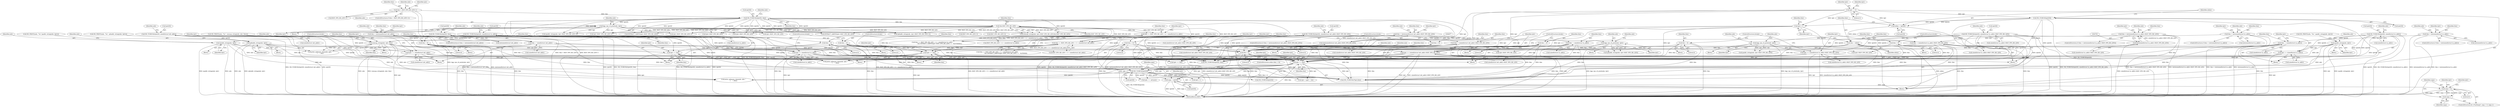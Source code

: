 digraph "0_tcpdump_13d52e9c0e7caf7e6325b0051bc90a49968be67f@array" {
"1001136" [label="(Call,snpa = tptr[0])"];
"1001129" [label="(Call,tptr += tlen)"];
"1000864" [label="(Call,tlen -= sizeof(struct in6_addr))"];
"1000834" [label="(Call,tlen < (int)sizeof(struct in6_addr))"];
"1001086" [label="(Call,tlen = 0)"];
"1000939" [label="(Call,tlen = 0)"];
"1000845" [label="(Call,tlen = 0)"];
"1000793" [label="(Call,tlen = 0)"];
"1000701" [label="(Call,tlen = nhlen)"];
"1000696" [label="(Call,nhlen = tptr[0])"];
"1000692" [label="(Call,ND_TCHECK(tptr[0]))"];
"1000689" [label="(Call,tptr +=3)"];
"1000718" [label="(Call,tlen > 0)"];
"1000751" [label="(Call,tlen = 0)"];
"1000887" [label="(Call,tlen = 0)"];
"1000984" [label="(Call,tlen = 0)"];
"1000820" [label="(Call,tlen -= (sizeof(struct in_addr)+BGP_VPN_RD_LEN))"];
"1000780" [label="(Call,tlen < (int)(sizeof(struct in_addr)+BGP_VPN_RD_LEN))"];
"1000782" [label="(Call,(int)(sizeof(struct in_addr)+BGP_VPN_RD_LEN))"];
"1000914" [label="(Call,tlen -= (sizeof(struct in6_addr)+BGP_VPN_RD_LEN))"];
"1000874" [label="(Call,tlen < (int)(sizeof(struct in6_addr)+BGP_VPN_RD_LEN))"];
"1000876" [label="(Call,(int)(sizeof(struct in6_addr)+BGP_VPN_RD_LEN))"];
"1000958" [label="(Call,tlen -= (sizeof(struct in_addr)))"];
"1000928" [label="(Call,tlen < (int)sizeof(struct in_addr))"];
"1000770" [label="(Call,tlen -= sizeof(struct in_addr))"];
"1000740" [label="(Call,tlen < (int)sizeof(struct in_addr))"];
"1000999" [label="(Call,tlen = 0)"];
"1000850" [label="(Call,ND_TCHECK2(tptr[0], sizeof(struct in6_addr)))"];
"1000756" [label="(Call,ND_TCHECK2(tptr[0], sizeof(struct in_addr)))"];
"1000826" [label="(Call,tptr += (sizeof(struct in_addr)+BGP_VPN_RD_LEN))"];
"1000798" [label="(Call,ND_TCHECK2(tptr[0], sizeof(struct in_addr)+BGP_VPN_RD_LEN))"];
"1000812" [label="(Call,bgp_vpn_rd_print(ndo, tptr))"];
"1000892" [label="(Call,ND_TCHECK2(tptr[0], sizeof(struct in6_addr)+BGP_VPN_RD_LEN))"];
"1000704" [label="(Call,tptr++)"];
"1000962" [label="(Call,tptr += (sizeof(struct in_addr)))"];
"1000955" [label="(Call,ipaddr_string(ndo, tptr))"];
"1000944" [label="(Call,ND_TCHECK2(tptr[0], sizeof(struct in_addr)))"];
"1001004" [label="(Call,ND_TCHECK2(tptr[0], tlen))"];
"1000989" [label="(Call,tlen < BGP_VPN_RD_LEN+1)"];
"1000774" [label="(Call,tptr += sizeof(struct in_addr))"];
"1000767" [label="(Call,ipaddr_string(ndo, tptr))"];
"1000868" [label="(Call,tptr += sizeof(struct in6_addr))"];
"1000861" [label="(Call,ip6addr_string(ndo, tptr))"];
"1000981" [label="(Call,tptr += tlen)"];
"1000977" [label="(Call,isonsap_string(ndo, tptr, tlen))"];
"1000967" [label="(Call,ND_TCHECK2(tptr[0], tlen))"];
"1000920" [label="(Call,tptr += (sizeof(struct in6_addr)+BGP_VPN_RD_LEN))"];
"1000906" [label="(Call,bgp_vpn_rd_print(ndo, tptr))"];
"1001083" [label="(Call,tptr += tlen)"];
"1001057" [label="(Call,tlen == BGP_VPN_RD_LEN + 3 + sizeof(struct in6_addr))"];
"1001028" [label="(Call,tlen == BGP_VPN_RD_LEN + 4 + sizeof(struct in_addr))"];
"1001023" [label="(Call,tlen-BGP_VPN_RD_LEN)"];
"1001015" [label="(Call,bgp_vpn_rd_print(ndo, tptr))"];
"1001132" [label="(Call,ND_TCHECK(tptr[0]))"];
"1001153" [label="(Call,snpa > 0)"];
"1001156" [label="(Call,snpa--)"];
"1000984" [label="(Call,tlen = 0)"];
"1000813" [label="(Identifier,ndo)"];
"1000928" [label="(Call,tlen < (int)sizeof(struct in_addr))"];
"1000702" [label="(Identifier,tlen)"];
"1000889" [label="(Literal,0)"];
"1001011" [label="(Identifier,ndo)"];
"1001047" [label="(Call,ipaddr_string(ndo, tptr+BGP_VPN_RD_LEN+4))"];
"1000774" [label="(Call,tptr += sizeof(struct in_addr))"];
"1000689" [label="(Call,tptr +=3)"];
"1000896" [label="(Call,sizeof(struct in6_addr)+BGP_VPN_RD_LEN)"];
"1000694" [label="(Identifier,tptr)"];
"1001049" [label="(Call,tptr+BGP_VPN_RD_LEN+4)"];
"1001028" [label="(Call,tlen == BGP_VPN_RD_LEN + 4 + sizeof(struct in_addr))"];
"1000981" [label="(Call,tptr += tlen)"];
"1000847" [label="(Literal,0)"];
"1000977" [label="(Call,isonsap_string(ndo, tptr, tlen))"];
"1001131" [label="(Identifier,tlen)"];
"1000765" [label="(Block,)"];
"1000994" [label="(Block,)"];
"1000941" [label="(Literal,0)"];
"1000876" [label="(Call,(int)(sizeof(struct in6_addr)+BGP_VPN_RD_LEN))"];
"1000989" [label="(Call,tlen < BGP_VPN_RD_LEN+1)"];
"1001057" [label="(Call,tlen == BGP_VPN_RD_LEN + 3 + sizeof(struct in6_addr))"];
"1001005" [label="(Call,tptr[0])"];
"1000894" [label="(Identifier,tptr)"];
"1000762" [label="(Call,ND_PRINT((ndo, \"%s\",ipaddr_string(ndo, tptr))))"];
"1000868" [label="(Call,tptr += sizeof(struct in6_addr))"];
"1000770" [label="(Call,tlen -= sizeof(struct in_addr))"];
"1001633" [label="(Call,print_unknown_data(ndo, tptr, \"\n\t    \", tlen))"];
"1000943" [label="(Block,)"];
"1001020" [label="(Call,tptr+BGP_VPN_RD_LEN)"];
"1000909" [label="(Call,ip6addr_string(ndo, tptr+BGP_VPN_RD_LEN))"];
"1000707" [label="(Identifier,tlen)"];
"1001059" [label="(Call,BGP_VPN_RD_LEN + 3 + sizeof(struct in6_addr))"];
"1001155" [label="(Literal,0)"];
"1001083" [label="(Call,tptr += tlen)"];
"1000862" [label="(Identifier,ndo)"];
"1001088" [label="(Literal,0)"];
"1000991" [label="(Call,BGP_VPN_RD_LEN+1)"];
"1000910" [label="(Identifier,ndo)"];
"1000751" [label="(Call,tlen = 0)"];
"1000828" [label="(Call,sizeof(struct in_addr)+BGP_VPN_RD_LEN)"];
"1000872" [label="(ControlStructure,break;)"];
"1000893" [label="(Call,tptr[0])"];
"1000697" [label="(Identifier,nhlen)"];
"1000906" [label="(Call,bgp_vpn_rd_print(ndo, tptr))"];
"1000934" [label="(Block,)"];
"1000937" [label="(Identifier,ndo)"];
"1001159" [label="(Call,ND_TCHECK(tptr[0]))"];
"1000920" [label="(Call,tptr += (sizeof(struct in6_addr)+BGP_VPN_RD_LEN))"];
"1000150" [label="(Block,)"];
"1000926" [label="(ControlStructure,break;)"];
"1001087" [label="(Identifier,tlen)"];
"1000720" [label="(Literal,0)"];
"1001037" [label="(Call,EXTRACT_32BITS(tptr+BGP_VPN_RD_LEN))"];
"1000793" [label="(Call,tlen = 0)"];
"1000971" [label="(Identifier,tlen)"];
"1001080" [label="(Call,BGP_VPN_RD_LEN+3)"];
"1000948" [label="(Call,sizeof(struct in_addr))"];
"1001125" [label="(Identifier,ndo)"];
"1000891" [label="(Block,)"];
"1000911" [label="(Call,tptr+BGP_VPN_RD_LEN)"];
"1000930" [label="(Call,(int)sizeof(struct in_addr))"];
"1000780" [label="(Call,tlen < (int)(sizeof(struct in_addr)+BGP_VPN_RD_LEN))"];
"1001115" [label="(Call,tptr += tlen)"];
"1000769" [label="(Identifier,tptr)"];
"1000866" [label="(Call,sizeof(struct in6_addr))"];
"1000874" [label="(Call,tlen < (int)(sizeof(struct in6_addr)+BGP_VPN_RD_LEN))"];
"1000718" [label="(Call,tlen > 0)"];
"1000817" [label="(Call,tptr+BGP_VPN_RD_LEN)"];
"1000999" [label="(Call,tlen = 0)"];
"1000908" [label="(Identifier,tptr)"];
"1001142" [label="(Identifier,tptr)"];
"1001000" [label="(Identifier,tlen)"];
"1000849" [label="(Block,)"];
"1000757" [label="(Call,tptr[0])"];
"1001091" [label="(Call,ND_TCHECK2(tptr[0], tlen))"];
"1000742" [label="(Call,(int)sizeof(struct in_addr))"];
"1000987" [label="(ControlStructure,break;)"];
"1000980" [label="(Identifier,tlen)"];
"1000915" [label="(Identifier,tlen)"];
"1002927" [label="(Call,print_unknown_data(ndo, pptr, \"\n\t    \", len))"];
"1000738" [label="(Block,)"];
"1000902" [label="(Identifier,ndo)"];
"1001130" [label="(Identifier,tptr)"];
"1000794" [label="(Identifier,tlen)"];
"1001015" [label="(Call,bgp_vpn_rd_print(ndo, tptr))"];
"1000983" [label="(Identifier,tlen)"];
"1000698" [label="(Call,tptr[0])"];
"1001051" [label="(Call,BGP_VPN_RD_LEN+4)"];
"1001110" [label="(Call,print_unknown_data(ndo, tptr, \"\n\t    \", tlen))"];
"1000764" [label="(Identifier,ndo)"];
"1000791" [label="(Identifier,ndo)"];
"1001030" [label="(Call,BGP_VPN_RD_LEN + 4 + sizeof(struct in_addr))"];
"1000852" [label="(Identifier,tptr)"];
"1001014" [label="(Block,)"];
"1001137" [label="(Identifier,snpa)"];
"1000927" [label="(ControlStructure,if (tlen < (int)sizeof(struct in_addr)))"];
"1001025" [label="(Identifier,BGP_VPN_RD_LEN)"];
"1000944" [label="(Call,ND_TCHECK2(tptr[0], sizeof(struct in_addr)))"];
"1000704" [label="(Call,tptr++)"];
"1000962" [label="(Call,tptr += (sizeof(struct in_addr)))"];
"1000767" [label="(Call,ipaddr_string(ndo, tptr))"];
"1001001" [label="(Literal,0)"];
"1001134" [label="(Identifier,tptr)"];
"1000814" [label="(Identifier,tptr)"];
"1000816" [label="(Identifier,ndo)"];
"1001027" [label="(Call,tlen == BGP_VPN_RD_LEN + 4 + sizeof(struct in_addr)\n                                    && EXTRACT_32BITS(tptr+BGP_VPN_RD_LEN) ==  0x47000601)"];
"1000784" [label="(Call,sizeof(struct in_addr)+BGP_VPN_RD_LEN)"];
"1000690" [label="(Identifier,tptr)"];
"1001068" [label="(Identifier,tptr)"];
"1000693" [label="(Call,tptr[0])"];
"1000878" [label="(Call,sizeof(struct in6_addr)+BGP_VPN_RD_LEN)"];
"1000959" [label="(Identifier,tlen)"];
"1000725" [label="(Identifier,nnh)"];
"1000822" [label="(Call,sizeof(struct in_addr)+BGP_VPN_RD_LEN)"];
"1000861" [label="(Call,ip6addr_string(ndo, tptr))"];
"1000905" [label="(Block,)"];
"1000967" [label="(Call,ND_TCHECK2(tptr[0], tlen))"];
"1000820" [label="(Call,tlen -= (sizeof(struct in_addr)+BGP_VPN_RD_LEN))"];
"1000781" [label="(Identifier,tlen)"];
"1001078" [label="(Call,tptr+BGP_VPN_RD_LEN+3)"];
"1000779" [label="(ControlStructure,if (tlen < (int)(sizeof(struct in_addr)+BGP_VPN_RD_LEN)))"];
"1001153" [label="(Call,snpa > 0)"];
"1000771" [label="(Identifier,tlen)"];
"1000888" [label="(Identifier,tlen)"];
"1000956" [label="(Identifier,ndo)"];
"1000972" [label="(Call,ND_PRINT((ndo, \"%s\", isonsap_string(ndo, tptr, tlen))))"];
"1001067" [label="(Call,tptr+BGP_VPN_RD_LEN)"];
"1000701" [label="(Call,tlen = nhlen)"];
"1000776" [label="(Call,sizeof(struct in_addr))"];
"1001132" [label="(Call,ND_TCHECK(tptr[0]))"];
"1000719" [label="(Identifier,tlen)"];
"1001016" [label="(Identifier,ndo)"];
"1000772" [label="(Call,sizeof(struct in_addr))"];
"1000854" [label="(Call,sizeof(struct in6_addr))"];
"1000696" [label="(Call,nhlen = tptr[0])"];
"1000914" [label="(Call,tlen -= (sizeof(struct in6_addr)+BGP_VPN_RD_LEN))"];
"1000826" [label="(Call,tptr += (sizeof(struct in_addr)+BGP_VPN_RD_LEN))"];
"1002937" [label="(MethodReturn,RET)"];
"1000946" [label="(Identifier,tptr)"];
"1001136" [label="(Call,snpa = tptr[0])"];
"1000752" [label="(Identifier,tlen)"];
"1000815" [label="(Call,ipaddr_string(ndo, tptr+BGP_VPN_RD_LEN))"];
"1001129" [label="(Call,tptr += tlen)"];
"1000865" [label="(Identifier,tlen)"];
"1000833" [label="(ControlStructure,if (tlen < (int)sizeof(struct in6_addr)))"];
"1000705" [label="(Identifier,tptr)"];
"1000957" [label="(Identifier,tptr)"];
"1001023" [label="(Call,tlen-BGP_VPN_RD_LEN)"];
"1001138" [label="(Call,tptr[0])"];
"1000703" [label="(Identifier,nhlen)"];
"1001038" [label="(Call,tptr+BGP_VPN_RD_LEN)"];
"1000741" [label="(Identifier,tlen)"];
"1000960" [label="(Call,sizeof(struct in_addr))"];
"1001056" [label="(Call,tlen == BGP_VPN_RD_LEN + 3 + sizeof(struct in6_addr)\n                                         && EXTRACT_24BITS(tptr+BGP_VPN_RD_LEN) ==  0x350000)"];
"1001156" [label="(Call,snpa--)"];
"1000966" [label="(ControlStructure,break;)"];
"1000887" [label="(Call,tlen = 0)"];
"1001017" [label="(Identifier,tptr)"];
"1000968" [label="(Call,tptr[0])"];
"1000846" [label="(Identifier,tlen)"];
"1000755" [label="(Block,)"];
"1001652" [label="(Call,tptr += advance)"];
"1000885" [label="(Identifier,ndo)"];
"1001039" [label="(Identifier,tptr)"];
"1000797" [label="(Block,)"];
"1000851" [label="(Call,tptr[0])"];
"1001029" [label="(Identifier,tlen)"];
"1000836" [label="(Call,(int)sizeof(struct in6_addr))"];
"1000834" [label="(Call,tlen < (int)sizeof(struct in6_addr))"];
"1000739" [label="(ControlStructure,if (tlen < (int)sizeof(struct in_addr)))"];
"1001086" [label="(Call,tlen = 0)"];
"1000882" [label="(Block,)"];
"1000986" [label="(Literal,0)"];
"1000921" [label="(Identifier,tptr)"];
"1000799" [label="(Call,tptr[0])"];
"1001089" [label="(ControlStructure,break;)"];
"1000863" [label="(Identifier,tptr)"];
"1000982" [label="(Identifier,tptr)"];
"1000985" [label="(Identifier,tlen)"];
"1001019" [label="(Identifier,ndo)"];
"1001154" [label="(Identifier,snpa)"];
"1001152" [label="(ControlStructure,for (/*nothing*/; snpa > 0; snpa--))"];
"1000858" [label="(Identifier,ndo)"];
"1000964" [label="(Call,sizeof(struct in_addr))"];
"1000922" [label="(Call,sizeof(struct in6_addr)+BGP_VPN_RD_LEN)"];
"1000940" [label="(Identifier,tlen)"];
"1000746" [label="(Block,)"];
"1000717" [label="(ControlStructure,while (tlen > 0))"];
"1000945" [label="(Call,tptr[0])"];
"1000753" [label="(Literal,0)"];
"1001161" [label="(Identifier,tptr)"];
"1000873" [label="(ControlStructure,if (tlen < (int)(sizeof(struct in6_addr)+BGP_VPN_RD_LEN)))"];
"1000859" [label="(Block,)"];
"1001066" [label="(Call,EXTRACT_24BITS(tptr+BGP_VPN_RD_LEN))"];
"1000832" [label="(ControlStructure,break;)"];
"1000963" [label="(Identifier,tptr)"];
"1000892" [label="(Call,ND_TCHECK2(tptr[0], sizeof(struct in6_addr)+BGP_VPN_RD_LEN))"];
"1000952" [label="(Identifier,ndo)"];
"1000845" [label="(Call,tlen = 0)"];
"1000953" [label="(Block,)"];
"1000850" [label="(Call,ND_TCHECK2(tptr[0], sizeof(struct in6_addr)))"];
"1000958" [label="(Call,tlen -= (sizeof(struct in_addr)))"];
"1000692" [label="(Call,ND_TCHECK(tptr[0]))"];
"1000955" [label="(Call,ipaddr_string(ndo, tptr))"];
"1000840" [label="(Block,)"];
"1000907" [label="(Identifier,ndo)"];
"1000990" [label="(Identifier,tlen)"];
"1001058" [label="(Identifier,tlen)"];
"1000978" [label="(Identifier,ndo)"];
"1000950" [label="(Call,ND_PRINT((ndo, \"%s\", ipaddr_string(ndo, tptr))))"];
"1000798" [label="(Call,ND_TCHECK2(tptr[0], sizeof(struct in_addr)+BGP_VPN_RD_LEN))"];
"1000778" [label="(ControlStructure,break;)"];
"1001004" [label="(Call,ND_TCHECK2(tptr[0], tlen))"];
"1000875" [label="(Identifier,tlen)"];
"1000758" [label="(Identifier,tptr)"];
"1000768" [label="(Identifier,ndo)"];
"1001085" [label="(Identifier,tlen)"];
"1000975" [label="(Block,)"];
"1000756" [label="(Call,ND_TCHECK2(tptr[0], sizeof(struct in_addr)))"];
"1000916" [label="(Call,sizeof(struct in6_addr)+BGP_VPN_RD_LEN)"];
"1000988" [label="(ControlStructure,if (tlen < BGP_VPN_RD_LEN+1))"];
"1001141" [label="(Call,tptr++)"];
"1001084" [label="(Identifier,tptr)"];
"1000802" [label="(Call,sizeof(struct in_addr)+BGP_VPN_RD_LEN)"];
"1000979" [label="(Identifier,tptr)"];
"1001024" [label="(Identifier,tlen)"];
"1000795" [label="(Literal,0)"];
"1000821" [label="(Identifier,tlen)"];
"1000808" [label="(Identifier,ndo)"];
"1000929" [label="(Identifier,tlen)"];
"1001003" [label="(Block,)"];
"1001133" [label="(Call,tptr[0])"];
"1001076" [label="(Call,ip6addr_string(ndo, tptr+BGP_VPN_RD_LEN+3))"];
"1000974" [label="(Identifier,ndo)"];
"1000869" [label="(Identifier,tptr)"];
"1000749" [label="(Identifier,ndo)"];
"1000856" [label="(Call,ND_PRINT((ndo, \"%s\", ip6addr_string(ndo, tptr))))"];
"1001185" [label="(Call,tptr < pptr + len)"];
"1001186" [label="(Identifier,tptr)"];
"1001018" [label="(Call,isonsap_string(ndo, tptr+BGP_VPN_RD_LEN,tlen-BGP_VPN_RD_LEN))"];
"1000812" [label="(Call,bgp_vpn_rd_print(ndo, tptr))"];
"1001157" [label="(Identifier,snpa)"];
"1000811" [label="(Block,)"];
"1000782" [label="(Call,(int)(sizeof(struct in_addr)+BGP_VPN_RD_LEN))"];
"1000740" [label="(Call,tlen < (int)sizeof(struct in_addr))"];
"1000691" [label="(Literal,3)"];
"1001008" [label="(Identifier,tlen)"];
"1000788" [label="(Block,)"];
"1000997" [label="(Identifier,ndo)"];
"1000864" [label="(Call,tlen -= sizeof(struct in6_addr))"];
"1001615" [label="(Call,ND_TCHECK2(*tptr,tlen))"];
"1000939" [label="(Call,tlen = 0)"];
"1001006" [label="(Identifier,tptr)"];
"1000843" [label="(Identifier,ndo)"];
"1000827" [label="(Identifier,tptr)"];
"1000775" [label="(Identifier,tptr)"];
"1000835" [label="(Identifier,tlen)"];
"1000870" [label="(Call,sizeof(struct in6_addr))"];
"1000800" [label="(Identifier,tptr)"];
"1000760" [label="(Call,sizeof(struct in_addr))"];
"1001136" -> "1000150"  [label="AST: "];
"1001136" -> "1001138"  [label="CFG: "];
"1001137" -> "1001136"  [label="AST: "];
"1001138" -> "1001136"  [label="AST: "];
"1001142" -> "1001136"  [label="CFG: "];
"1001136" -> "1002937"  [label="DDG: snpa"];
"1001136" -> "1002937"  [label="DDG: tptr[0]"];
"1001129" -> "1001136"  [label="DDG: tptr"];
"1001132" -> "1001136"  [label="DDG: tptr[0]"];
"1001136" -> "1001153"  [label="DDG: snpa"];
"1001129" -> "1000150"  [label="AST: "];
"1001129" -> "1001131"  [label="CFG: "];
"1001130" -> "1001129"  [label="AST: "];
"1001131" -> "1001129"  [label="AST: "];
"1001134" -> "1001129"  [label="CFG: "];
"1001129" -> "1002937"  [label="DDG: tlen"];
"1000864" -> "1001129"  [label="DDG: tlen"];
"1001086" -> "1001129"  [label="DDG: tlen"];
"1000939" -> "1001129"  [label="DDG: tlen"];
"1000845" -> "1001129"  [label="DDG: tlen"];
"1000793" -> "1001129"  [label="DDG: tlen"];
"1000701" -> "1001129"  [label="DDG: tlen"];
"1000718" -> "1001129"  [label="DDG: tlen"];
"1000751" -> "1001129"  [label="DDG: tlen"];
"1000887" -> "1001129"  [label="DDG: tlen"];
"1000984" -> "1001129"  [label="DDG: tlen"];
"1000820" -> "1001129"  [label="DDG: tlen"];
"1000914" -> "1001129"  [label="DDG: tlen"];
"1000958" -> "1001129"  [label="DDG: tlen"];
"1000770" -> "1001129"  [label="DDG: tlen"];
"1000999" -> "1001129"  [label="DDG: tlen"];
"1000850" -> "1001129"  [label="DDG: tptr[0]"];
"1000756" -> "1001129"  [label="DDG: tptr[0]"];
"1000826" -> "1001129"  [label="DDG: tptr"];
"1000892" -> "1001129"  [label="DDG: tptr[0]"];
"1000798" -> "1001129"  [label="DDG: tptr[0]"];
"1000704" -> "1001129"  [label="DDG: tptr"];
"1000962" -> "1001129"  [label="DDG: tptr"];
"1001004" -> "1001129"  [label="DDG: tptr[0]"];
"1000774" -> "1001129"  [label="DDG: tptr"];
"1000868" -> "1001129"  [label="DDG: tptr"];
"1000981" -> "1001129"  [label="DDG: tptr"];
"1000920" -> "1001129"  [label="DDG: tptr"];
"1001083" -> "1001129"  [label="DDG: tptr"];
"1000944" -> "1001129"  [label="DDG: tptr[0]"];
"1000967" -> "1001129"  [label="DDG: tptr[0]"];
"1000692" -> "1001129"  [label="DDG: tptr[0]"];
"1000689" -> "1001129"  [label="DDG: tptr"];
"1001129" -> "1001132"  [label="DDG: tptr"];
"1001129" -> "1001141"  [label="DDG: tptr"];
"1001129" -> "1001159"  [label="DDG: tptr"];
"1001129" -> "1001185"  [label="DDG: tptr"];
"1001129" -> "1001615"  [label="DDG: tptr"];
"1001129" -> "1001633"  [label="DDG: tptr"];
"1001129" -> "1001652"  [label="DDG: tptr"];
"1000864" -> "1000849"  [label="AST: "];
"1000864" -> "1000866"  [label="CFG: "];
"1000865" -> "1000864"  [label="AST: "];
"1000866" -> "1000864"  [label="AST: "];
"1000869" -> "1000864"  [label="CFG: "];
"1000864" -> "1002937"  [label="DDG: tlen"];
"1000864" -> "1000718"  [label="DDG: tlen"];
"1000834" -> "1000864"  [label="DDG: tlen"];
"1000864" -> "1001615"  [label="DDG: tlen"];
"1000834" -> "1000833"  [label="AST: "];
"1000834" -> "1000836"  [label="CFG: "];
"1000835" -> "1000834"  [label="AST: "];
"1000836" -> "1000834"  [label="AST: "];
"1000843" -> "1000834"  [label="CFG: "];
"1000852" -> "1000834"  [label="CFG: "];
"1000834" -> "1002937"  [label="DDG: tlen < (int)sizeof(struct in6_addr)"];
"1000834" -> "1002937"  [label="DDG: (int)sizeof(struct in6_addr)"];
"1001086" -> "1001003"  [label="AST: "];
"1001086" -> "1001088"  [label="CFG: "];
"1001087" -> "1001086"  [label="AST: "];
"1001088" -> "1001086"  [label="AST: "];
"1001089" -> "1001086"  [label="CFG: "];
"1001086" -> "1002937"  [label="DDG: tlen"];
"1001086" -> "1000718"  [label="DDG: tlen"];
"1001086" -> "1001615"  [label="DDG: tlen"];
"1000939" -> "1000934"  [label="AST: "];
"1000939" -> "1000941"  [label="CFG: "];
"1000940" -> "1000939"  [label="AST: "];
"1000941" -> "1000939"  [label="AST: "];
"1000966" -> "1000939"  [label="CFG: "];
"1000939" -> "1002937"  [label="DDG: tlen"];
"1000939" -> "1000718"  [label="DDG: tlen"];
"1000939" -> "1001615"  [label="DDG: tlen"];
"1000845" -> "1000840"  [label="AST: "];
"1000845" -> "1000847"  [label="CFG: "];
"1000846" -> "1000845"  [label="AST: "];
"1000847" -> "1000845"  [label="AST: "];
"1000872" -> "1000845"  [label="CFG: "];
"1000845" -> "1002937"  [label="DDG: tlen"];
"1000845" -> "1000718"  [label="DDG: tlen"];
"1000845" -> "1001615"  [label="DDG: tlen"];
"1000793" -> "1000788"  [label="AST: "];
"1000793" -> "1000795"  [label="CFG: "];
"1000794" -> "1000793"  [label="AST: "];
"1000795" -> "1000793"  [label="AST: "];
"1000832" -> "1000793"  [label="CFG: "];
"1000793" -> "1002937"  [label="DDG: tlen"];
"1000793" -> "1000718"  [label="DDG: tlen"];
"1000793" -> "1001615"  [label="DDG: tlen"];
"1000701" -> "1000150"  [label="AST: "];
"1000701" -> "1000703"  [label="CFG: "];
"1000702" -> "1000701"  [label="AST: "];
"1000703" -> "1000701"  [label="AST: "];
"1000705" -> "1000701"  [label="CFG: "];
"1000701" -> "1002937"  [label="DDG: nhlen"];
"1000696" -> "1000701"  [label="DDG: nhlen"];
"1000701" -> "1000718"  [label="DDG: tlen"];
"1000701" -> "1001615"  [label="DDG: tlen"];
"1000696" -> "1000150"  [label="AST: "];
"1000696" -> "1000698"  [label="CFG: "];
"1000697" -> "1000696"  [label="AST: "];
"1000698" -> "1000696"  [label="AST: "];
"1000702" -> "1000696"  [label="CFG: "];
"1000692" -> "1000696"  [label="DDG: tptr[0]"];
"1000689" -> "1000696"  [label="DDG: tptr"];
"1000692" -> "1000150"  [label="AST: "];
"1000692" -> "1000693"  [label="CFG: "];
"1000693" -> "1000692"  [label="AST: "];
"1000697" -> "1000692"  [label="CFG: "];
"1000692" -> "1002937"  [label="DDG: ND_TCHECK(tptr[0])"];
"1000689" -> "1000692"  [label="DDG: tptr"];
"1000692" -> "1000704"  [label="DDG: tptr[0]"];
"1000692" -> "1001091"  [label="DDG: tptr[0]"];
"1000692" -> "1001132"  [label="DDG: tptr[0]"];
"1000689" -> "1000150"  [label="AST: "];
"1000689" -> "1000691"  [label="CFG: "];
"1000690" -> "1000689"  [label="AST: "];
"1000691" -> "1000689"  [label="AST: "];
"1000694" -> "1000689"  [label="CFG: "];
"1000689" -> "1000704"  [label="DDG: tptr"];
"1000689" -> "1001091"  [label="DDG: tptr"];
"1000689" -> "1001132"  [label="DDG: tptr"];
"1000718" -> "1000717"  [label="AST: "];
"1000718" -> "1000720"  [label="CFG: "];
"1000719" -> "1000718"  [label="AST: "];
"1000720" -> "1000718"  [label="AST: "];
"1000725" -> "1000718"  [label="CFG: "];
"1001125" -> "1000718"  [label="CFG: "];
"1000718" -> "1002937"  [label="DDG: tlen > 0"];
"1000751" -> "1000718"  [label="DDG: tlen"];
"1000887" -> "1000718"  [label="DDG: tlen"];
"1000984" -> "1000718"  [label="DDG: tlen"];
"1000820" -> "1000718"  [label="DDG: tlen"];
"1000914" -> "1000718"  [label="DDG: tlen"];
"1000958" -> "1000718"  [label="DDG: tlen"];
"1000770" -> "1000718"  [label="DDG: tlen"];
"1000999" -> "1000718"  [label="DDG: tlen"];
"1000718" -> "1001091"  [label="DDG: tlen"];
"1000718" -> "1001615"  [label="DDG: tlen"];
"1000751" -> "1000746"  [label="AST: "];
"1000751" -> "1000753"  [label="CFG: "];
"1000752" -> "1000751"  [label="AST: "];
"1000753" -> "1000751"  [label="AST: "];
"1000778" -> "1000751"  [label="CFG: "];
"1000751" -> "1002937"  [label="DDG: tlen"];
"1000751" -> "1001615"  [label="DDG: tlen"];
"1000887" -> "1000882"  [label="AST: "];
"1000887" -> "1000889"  [label="CFG: "];
"1000888" -> "1000887"  [label="AST: "];
"1000889" -> "1000887"  [label="AST: "];
"1000926" -> "1000887"  [label="CFG: "];
"1000887" -> "1002937"  [label="DDG: tlen"];
"1000887" -> "1001615"  [label="DDG: tlen"];
"1000984" -> "1000738"  [label="AST: "];
"1000984" -> "1000986"  [label="CFG: "];
"1000985" -> "1000984"  [label="AST: "];
"1000986" -> "1000984"  [label="AST: "];
"1000987" -> "1000984"  [label="CFG: "];
"1000984" -> "1002937"  [label="DDG: tlen"];
"1000984" -> "1001615"  [label="DDG: tlen"];
"1000820" -> "1000797"  [label="AST: "];
"1000820" -> "1000822"  [label="CFG: "];
"1000821" -> "1000820"  [label="AST: "];
"1000822" -> "1000820"  [label="AST: "];
"1000827" -> "1000820"  [label="CFG: "];
"1000820" -> "1002937"  [label="DDG: tlen"];
"1000780" -> "1000820"  [label="DDG: tlen"];
"1000820" -> "1001615"  [label="DDG: tlen"];
"1000780" -> "1000779"  [label="AST: "];
"1000780" -> "1000782"  [label="CFG: "];
"1000781" -> "1000780"  [label="AST: "];
"1000782" -> "1000780"  [label="AST: "];
"1000791" -> "1000780"  [label="CFG: "];
"1000800" -> "1000780"  [label="CFG: "];
"1000780" -> "1002937"  [label="DDG: tlen < (int)(sizeof(struct in_addr)+BGP_VPN_RD_LEN)"];
"1000780" -> "1002937"  [label="DDG: (int)(sizeof(struct in_addr)+BGP_VPN_RD_LEN)"];
"1000782" -> "1000780"  [label="DDG: sizeof(struct in_addr)+BGP_VPN_RD_LEN"];
"1000782" -> "1000784"  [label="CFG: "];
"1000783" -> "1000782"  [label="AST: "];
"1000784" -> "1000782"  [label="AST: "];
"1000782" -> "1002937"  [label="DDG: sizeof(struct in_addr)+BGP_VPN_RD_LEN"];
"1000914" -> "1000891"  [label="AST: "];
"1000914" -> "1000916"  [label="CFG: "];
"1000915" -> "1000914"  [label="AST: "];
"1000916" -> "1000914"  [label="AST: "];
"1000921" -> "1000914"  [label="CFG: "];
"1000914" -> "1002937"  [label="DDG: tlen"];
"1000874" -> "1000914"  [label="DDG: tlen"];
"1000914" -> "1001615"  [label="DDG: tlen"];
"1000874" -> "1000873"  [label="AST: "];
"1000874" -> "1000876"  [label="CFG: "];
"1000875" -> "1000874"  [label="AST: "];
"1000876" -> "1000874"  [label="AST: "];
"1000885" -> "1000874"  [label="CFG: "];
"1000894" -> "1000874"  [label="CFG: "];
"1000874" -> "1002937"  [label="DDG: tlen < (int)(sizeof(struct in6_addr)+BGP_VPN_RD_LEN)"];
"1000874" -> "1002937"  [label="DDG: (int)(sizeof(struct in6_addr)+BGP_VPN_RD_LEN)"];
"1000876" -> "1000874"  [label="DDG: sizeof(struct in6_addr)+BGP_VPN_RD_LEN"];
"1000876" -> "1000878"  [label="CFG: "];
"1000877" -> "1000876"  [label="AST: "];
"1000878" -> "1000876"  [label="AST: "];
"1000876" -> "1002937"  [label="DDG: sizeof(struct in6_addr)+BGP_VPN_RD_LEN"];
"1000958" -> "1000943"  [label="AST: "];
"1000958" -> "1000960"  [label="CFG: "];
"1000959" -> "1000958"  [label="AST: "];
"1000960" -> "1000958"  [label="AST: "];
"1000963" -> "1000958"  [label="CFG: "];
"1000958" -> "1002937"  [label="DDG: tlen"];
"1000928" -> "1000958"  [label="DDG: tlen"];
"1000958" -> "1001615"  [label="DDG: tlen"];
"1000928" -> "1000927"  [label="AST: "];
"1000928" -> "1000930"  [label="CFG: "];
"1000929" -> "1000928"  [label="AST: "];
"1000930" -> "1000928"  [label="AST: "];
"1000937" -> "1000928"  [label="CFG: "];
"1000946" -> "1000928"  [label="CFG: "];
"1000928" -> "1002937"  [label="DDG: (int)sizeof(struct in_addr)"];
"1000928" -> "1002937"  [label="DDG: tlen < (int)sizeof(struct in_addr)"];
"1000770" -> "1000755"  [label="AST: "];
"1000770" -> "1000772"  [label="CFG: "];
"1000771" -> "1000770"  [label="AST: "];
"1000772" -> "1000770"  [label="AST: "];
"1000775" -> "1000770"  [label="CFG: "];
"1000770" -> "1002937"  [label="DDG: tlen"];
"1000740" -> "1000770"  [label="DDG: tlen"];
"1000770" -> "1001615"  [label="DDG: tlen"];
"1000740" -> "1000739"  [label="AST: "];
"1000740" -> "1000742"  [label="CFG: "];
"1000741" -> "1000740"  [label="AST: "];
"1000742" -> "1000740"  [label="AST: "];
"1000749" -> "1000740"  [label="CFG: "];
"1000758" -> "1000740"  [label="CFG: "];
"1000740" -> "1002937"  [label="DDG: (int)sizeof(struct in_addr)"];
"1000740" -> "1002937"  [label="DDG: tlen < (int)sizeof(struct in_addr)"];
"1000999" -> "1000994"  [label="AST: "];
"1000999" -> "1001001"  [label="CFG: "];
"1001000" -> "1000999"  [label="AST: "];
"1001001" -> "1000999"  [label="AST: "];
"1001089" -> "1000999"  [label="CFG: "];
"1000999" -> "1002937"  [label="DDG: tlen"];
"1000999" -> "1001615"  [label="DDG: tlen"];
"1000850" -> "1000849"  [label="AST: "];
"1000850" -> "1000854"  [label="CFG: "];
"1000851" -> "1000850"  [label="AST: "];
"1000854" -> "1000850"  [label="AST: "];
"1000858" -> "1000850"  [label="CFG: "];
"1000850" -> "1002937"  [label="DDG: tptr[0]"];
"1000850" -> "1002937"  [label="DDG: ND_TCHECK2(tptr[0], sizeof(struct in6_addr))"];
"1000850" -> "1000861"  [label="DDG: tptr[0]"];
"1000850" -> "1000868"  [label="DDG: tptr[0]"];
"1000850" -> "1001091"  [label="DDG: tptr[0]"];
"1000850" -> "1001132"  [label="DDG: tptr[0]"];
"1000756" -> "1000755"  [label="AST: "];
"1000756" -> "1000760"  [label="CFG: "];
"1000757" -> "1000756"  [label="AST: "];
"1000760" -> "1000756"  [label="AST: "];
"1000764" -> "1000756"  [label="CFG: "];
"1000756" -> "1002937"  [label="DDG: tptr[0]"];
"1000756" -> "1002937"  [label="DDG: ND_TCHECK2(tptr[0], sizeof(struct in_addr))"];
"1000756" -> "1000767"  [label="DDG: tptr[0]"];
"1000756" -> "1000774"  [label="DDG: tptr[0]"];
"1000756" -> "1001091"  [label="DDG: tptr[0]"];
"1000756" -> "1001132"  [label="DDG: tptr[0]"];
"1000826" -> "1000797"  [label="AST: "];
"1000826" -> "1000828"  [label="CFG: "];
"1000827" -> "1000826"  [label="AST: "];
"1000828" -> "1000826"  [label="AST: "];
"1000832" -> "1000826"  [label="CFG: "];
"1000826" -> "1002937"  [label="DDG: tptr"];
"1000826" -> "1002937"  [label="DDG: sizeof(struct in_addr)+BGP_VPN_RD_LEN"];
"1000798" -> "1000826"  [label="DDG: tptr[0]"];
"1000812" -> "1000826"  [label="DDG: tptr"];
"1000826" -> "1001091"  [label="DDG: tptr"];
"1000826" -> "1001110"  [label="DDG: tptr"];
"1000826" -> "1001115"  [label="DDG: tptr"];
"1000798" -> "1000797"  [label="AST: "];
"1000798" -> "1000802"  [label="CFG: "];
"1000799" -> "1000798"  [label="AST: "];
"1000802" -> "1000798"  [label="AST: "];
"1000808" -> "1000798"  [label="CFG: "];
"1000798" -> "1002937"  [label="DDG: tptr[0]"];
"1000798" -> "1002937"  [label="DDG: ND_TCHECK2(tptr[0], sizeof(struct in_addr)+BGP_VPN_RD_LEN)"];
"1000798" -> "1000812"  [label="DDG: tptr[0]"];
"1000798" -> "1000815"  [label="DDG: tptr[0]"];
"1000798" -> "1000817"  [label="DDG: tptr[0]"];
"1000798" -> "1001091"  [label="DDG: tptr[0]"];
"1000798" -> "1001132"  [label="DDG: tptr[0]"];
"1000812" -> "1000811"  [label="AST: "];
"1000812" -> "1000814"  [label="CFG: "];
"1000813" -> "1000812"  [label="AST: "];
"1000814" -> "1000812"  [label="AST: "];
"1000816" -> "1000812"  [label="CFG: "];
"1000812" -> "1002937"  [label="DDG: bgp_vpn_rd_print(ndo, tptr)"];
"1000812" -> "1000815"  [label="DDG: ndo"];
"1000812" -> "1000815"  [label="DDG: tptr"];
"1000812" -> "1000817"  [label="DDG: tptr"];
"1000892" -> "1000891"  [label="AST: "];
"1000892" -> "1000896"  [label="CFG: "];
"1000893" -> "1000892"  [label="AST: "];
"1000896" -> "1000892"  [label="AST: "];
"1000902" -> "1000892"  [label="CFG: "];
"1000892" -> "1002937"  [label="DDG: tptr[0]"];
"1000892" -> "1002937"  [label="DDG: ND_TCHECK2(tptr[0], sizeof(struct in6_addr)+BGP_VPN_RD_LEN)"];
"1000892" -> "1000906"  [label="DDG: tptr[0]"];
"1000892" -> "1000909"  [label="DDG: tptr[0]"];
"1000892" -> "1000911"  [label="DDG: tptr[0]"];
"1000892" -> "1000920"  [label="DDG: tptr[0]"];
"1000892" -> "1001091"  [label="DDG: tptr[0]"];
"1000892" -> "1001132"  [label="DDG: tptr[0]"];
"1000704" -> "1000150"  [label="AST: "];
"1000704" -> "1000705"  [label="CFG: "];
"1000705" -> "1000704"  [label="AST: "];
"1000707" -> "1000704"  [label="CFG: "];
"1000704" -> "1001091"  [label="DDG: tptr"];
"1000704" -> "1001110"  [label="DDG: tptr"];
"1000704" -> "1001115"  [label="DDG: tptr"];
"1000962" -> "1000943"  [label="AST: "];
"1000962" -> "1000964"  [label="CFG: "];
"1000963" -> "1000962"  [label="AST: "];
"1000964" -> "1000962"  [label="AST: "];
"1000966" -> "1000962"  [label="CFG: "];
"1000962" -> "1002937"  [label="DDG: tptr"];
"1000955" -> "1000962"  [label="DDG: tptr"];
"1000944" -> "1000962"  [label="DDG: tptr[0]"];
"1000962" -> "1001091"  [label="DDG: tptr"];
"1000962" -> "1001110"  [label="DDG: tptr"];
"1000962" -> "1001115"  [label="DDG: tptr"];
"1000955" -> "1000953"  [label="AST: "];
"1000955" -> "1000957"  [label="CFG: "];
"1000956" -> "1000955"  [label="AST: "];
"1000957" -> "1000955"  [label="AST: "];
"1000950" -> "1000955"  [label="CFG: "];
"1000955" -> "1002937"  [label="DDG: ipaddr_string(ndo, tptr)"];
"1000955" -> "1002937"  [label="DDG: ndo"];
"1000944" -> "1000955"  [label="DDG: tptr[0]"];
"1000955" -> "1001110"  [label="DDG: ndo"];
"1000955" -> "1001633"  [label="DDG: ndo"];
"1000955" -> "1002927"  [label="DDG: ndo"];
"1000944" -> "1000943"  [label="AST: "];
"1000944" -> "1000948"  [label="CFG: "];
"1000945" -> "1000944"  [label="AST: "];
"1000948" -> "1000944"  [label="AST: "];
"1000952" -> "1000944"  [label="CFG: "];
"1000944" -> "1002937"  [label="DDG: ND_TCHECK2(tptr[0], sizeof(struct in_addr))"];
"1000944" -> "1002937"  [label="DDG: tptr[0]"];
"1000944" -> "1001091"  [label="DDG: tptr[0]"];
"1000944" -> "1001132"  [label="DDG: tptr[0]"];
"1001004" -> "1001003"  [label="AST: "];
"1001004" -> "1001008"  [label="CFG: "];
"1001005" -> "1001004"  [label="AST: "];
"1001008" -> "1001004"  [label="AST: "];
"1001011" -> "1001004"  [label="CFG: "];
"1001004" -> "1002937"  [label="DDG: ND_TCHECK2(tptr[0], tlen)"];
"1001004" -> "1002937"  [label="DDG: tptr[0]"];
"1000989" -> "1001004"  [label="DDG: tlen"];
"1001004" -> "1001015"  [label="DDG: tptr[0]"];
"1001004" -> "1001018"  [label="DDG: tptr[0]"];
"1001004" -> "1001020"  [label="DDG: tptr[0]"];
"1001004" -> "1001023"  [label="DDG: tlen"];
"1001004" -> "1001037"  [label="DDG: tptr[0]"];
"1001004" -> "1001038"  [label="DDG: tptr[0]"];
"1001004" -> "1001047"  [label="DDG: tptr[0]"];
"1001004" -> "1001049"  [label="DDG: tptr[0]"];
"1001004" -> "1001066"  [label="DDG: tptr[0]"];
"1001004" -> "1001067"  [label="DDG: tptr[0]"];
"1001004" -> "1001076"  [label="DDG: tptr[0]"];
"1001004" -> "1001078"  [label="DDG: tptr[0]"];
"1001004" -> "1001083"  [label="DDG: tptr[0]"];
"1001004" -> "1001091"  [label="DDG: tptr[0]"];
"1001004" -> "1001132"  [label="DDG: tptr[0]"];
"1000989" -> "1000988"  [label="AST: "];
"1000989" -> "1000991"  [label="CFG: "];
"1000990" -> "1000989"  [label="AST: "];
"1000991" -> "1000989"  [label="AST: "];
"1000997" -> "1000989"  [label="CFG: "];
"1001006" -> "1000989"  [label="CFG: "];
"1000989" -> "1002937"  [label="DDG: tlen < BGP_VPN_RD_LEN+1"];
"1000989" -> "1002937"  [label="DDG: BGP_VPN_RD_LEN+1"];
"1000774" -> "1000755"  [label="AST: "];
"1000774" -> "1000776"  [label="CFG: "];
"1000775" -> "1000774"  [label="AST: "];
"1000776" -> "1000774"  [label="AST: "];
"1000778" -> "1000774"  [label="CFG: "];
"1000774" -> "1002937"  [label="DDG: tptr"];
"1000767" -> "1000774"  [label="DDG: tptr"];
"1000774" -> "1001091"  [label="DDG: tptr"];
"1000774" -> "1001110"  [label="DDG: tptr"];
"1000774" -> "1001115"  [label="DDG: tptr"];
"1000767" -> "1000765"  [label="AST: "];
"1000767" -> "1000769"  [label="CFG: "];
"1000768" -> "1000767"  [label="AST: "];
"1000769" -> "1000767"  [label="AST: "];
"1000762" -> "1000767"  [label="CFG: "];
"1000767" -> "1002937"  [label="DDG: ipaddr_string(ndo, tptr)"];
"1000767" -> "1002937"  [label="DDG: ndo"];
"1000767" -> "1001110"  [label="DDG: ndo"];
"1000767" -> "1001633"  [label="DDG: ndo"];
"1000767" -> "1002927"  [label="DDG: ndo"];
"1000868" -> "1000849"  [label="AST: "];
"1000868" -> "1000870"  [label="CFG: "];
"1000869" -> "1000868"  [label="AST: "];
"1000870" -> "1000868"  [label="AST: "];
"1000872" -> "1000868"  [label="CFG: "];
"1000868" -> "1002937"  [label="DDG: tptr"];
"1000861" -> "1000868"  [label="DDG: tptr"];
"1000868" -> "1001091"  [label="DDG: tptr"];
"1000868" -> "1001110"  [label="DDG: tptr"];
"1000868" -> "1001115"  [label="DDG: tptr"];
"1000861" -> "1000859"  [label="AST: "];
"1000861" -> "1000863"  [label="CFG: "];
"1000862" -> "1000861"  [label="AST: "];
"1000863" -> "1000861"  [label="AST: "];
"1000856" -> "1000861"  [label="CFG: "];
"1000861" -> "1002937"  [label="DDG: ndo"];
"1000861" -> "1002937"  [label="DDG: ip6addr_string(ndo, tptr)"];
"1000861" -> "1001110"  [label="DDG: ndo"];
"1000861" -> "1001633"  [label="DDG: ndo"];
"1000861" -> "1002927"  [label="DDG: ndo"];
"1000981" -> "1000738"  [label="AST: "];
"1000981" -> "1000983"  [label="CFG: "];
"1000982" -> "1000981"  [label="AST: "];
"1000983" -> "1000981"  [label="AST: "];
"1000985" -> "1000981"  [label="CFG: "];
"1000981" -> "1002937"  [label="DDG: tptr"];
"1000977" -> "1000981"  [label="DDG: tlen"];
"1000977" -> "1000981"  [label="DDG: tptr"];
"1000967" -> "1000981"  [label="DDG: tptr[0]"];
"1000981" -> "1001091"  [label="DDG: tptr"];
"1000981" -> "1001110"  [label="DDG: tptr"];
"1000981" -> "1001115"  [label="DDG: tptr"];
"1000977" -> "1000975"  [label="AST: "];
"1000977" -> "1000980"  [label="CFG: "];
"1000978" -> "1000977"  [label="AST: "];
"1000979" -> "1000977"  [label="AST: "];
"1000980" -> "1000977"  [label="AST: "];
"1000972" -> "1000977"  [label="CFG: "];
"1000977" -> "1002937"  [label="DDG: isonsap_string(ndo, tptr, tlen)"];
"1000977" -> "1002937"  [label="DDG: ndo"];
"1000967" -> "1000977"  [label="DDG: tptr[0]"];
"1000967" -> "1000977"  [label="DDG: tlen"];
"1000977" -> "1001110"  [label="DDG: ndo"];
"1000977" -> "1001633"  [label="DDG: ndo"];
"1000977" -> "1002927"  [label="DDG: ndo"];
"1000967" -> "1000738"  [label="AST: "];
"1000967" -> "1000971"  [label="CFG: "];
"1000968" -> "1000967"  [label="AST: "];
"1000971" -> "1000967"  [label="AST: "];
"1000974" -> "1000967"  [label="CFG: "];
"1000967" -> "1002937"  [label="DDG: ND_TCHECK2(tptr[0], tlen)"];
"1000967" -> "1002937"  [label="DDG: tptr[0]"];
"1000967" -> "1001091"  [label="DDG: tptr[0]"];
"1000967" -> "1001132"  [label="DDG: tptr[0]"];
"1000920" -> "1000891"  [label="AST: "];
"1000920" -> "1000922"  [label="CFG: "];
"1000921" -> "1000920"  [label="AST: "];
"1000922" -> "1000920"  [label="AST: "];
"1000926" -> "1000920"  [label="CFG: "];
"1000920" -> "1002937"  [label="DDG: tptr"];
"1000920" -> "1002937"  [label="DDG: sizeof(struct in6_addr)+BGP_VPN_RD_LEN"];
"1000906" -> "1000920"  [label="DDG: tptr"];
"1000920" -> "1001091"  [label="DDG: tptr"];
"1000920" -> "1001110"  [label="DDG: tptr"];
"1000920" -> "1001115"  [label="DDG: tptr"];
"1000906" -> "1000905"  [label="AST: "];
"1000906" -> "1000908"  [label="CFG: "];
"1000907" -> "1000906"  [label="AST: "];
"1000908" -> "1000906"  [label="AST: "];
"1000910" -> "1000906"  [label="CFG: "];
"1000906" -> "1002937"  [label="DDG: bgp_vpn_rd_print(ndo, tptr)"];
"1000906" -> "1000909"  [label="DDG: ndo"];
"1000906" -> "1000909"  [label="DDG: tptr"];
"1000906" -> "1000911"  [label="DDG: tptr"];
"1001083" -> "1001003"  [label="AST: "];
"1001083" -> "1001085"  [label="CFG: "];
"1001084" -> "1001083"  [label="AST: "];
"1001085" -> "1001083"  [label="AST: "];
"1001087" -> "1001083"  [label="CFG: "];
"1001083" -> "1002937"  [label="DDG: tptr"];
"1001057" -> "1001083"  [label="DDG: tlen"];
"1001028" -> "1001083"  [label="DDG: tlen"];
"1001015" -> "1001083"  [label="DDG: tptr"];
"1001083" -> "1001091"  [label="DDG: tptr"];
"1001083" -> "1001110"  [label="DDG: tptr"];
"1001083" -> "1001115"  [label="DDG: tptr"];
"1001057" -> "1001056"  [label="AST: "];
"1001057" -> "1001059"  [label="CFG: "];
"1001058" -> "1001057"  [label="AST: "];
"1001059" -> "1001057"  [label="AST: "];
"1001068" -> "1001057"  [label="CFG: "];
"1001056" -> "1001057"  [label="CFG: "];
"1001057" -> "1002937"  [label="DDG: BGP_VPN_RD_LEN + 3 + sizeof(struct in6_addr)"];
"1001057" -> "1001056"  [label="DDG: tlen"];
"1001057" -> "1001056"  [label="DDG: BGP_VPN_RD_LEN + 3 + sizeof(struct in6_addr)"];
"1001028" -> "1001057"  [label="DDG: tlen"];
"1001023" -> "1001057"  [label="DDG: BGP_VPN_RD_LEN"];
"1001028" -> "1001027"  [label="AST: "];
"1001028" -> "1001030"  [label="CFG: "];
"1001029" -> "1001028"  [label="AST: "];
"1001030" -> "1001028"  [label="AST: "];
"1001039" -> "1001028"  [label="CFG: "];
"1001027" -> "1001028"  [label="CFG: "];
"1001028" -> "1002937"  [label="DDG: BGP_VPN_RD_LEN + 4 + sizeof(struct in_addr)"];
"1001028" -> "1001027"  [label="DDG: tlen"];
"1001028" -> "1001027"  [label="DDG: BGP_VPN_RD_LEN + 4 + sizeof(struct in_addr)"];
"1001023" -> "1001028"  [label="DDG: tlen"];
"1001023" -> "1001028"  [label="DDG: BGP_VPN_RD_LEN"];
"1001023" -> "1001018"  [label="AST: "];
"1001023" -> "1001025"  [label="CFG: "];
"1001024" -> "1001023"  [label="AST: "];
"1001025" -> "1001023"  [label="AST: "];
"1001018" -> "1001023"  [label="CFG: "];
"1001023" -> "1001018"  [label="DDG: tlen"];
"1001023" -> "1001018"  [label="DDG: BGP_VPN_RD_LEN"];
"1001023" -> "1001030"  [label="DDG: BGP_VPN_RD_LEN"];
"1001023" -> "1001037"  [label="DDG: BGP_VPN_RD_LEN"];
"1001023" -> "1001038"  [label="DDG: BGP_VPN_RD_LEN"];
"1001023" -> "1001047"  [label="DDG: BGP_VPN_RD_LEN"];
"1001023" -> "1001049"  [label="DDG: BGP_VPN_RD_LEN"];
"1001023" -> "1001051"  [label="DDG: BGP_VPN_RD_LEN"];
"1001023" -> "1001059"  [label="DDG: BGP_VPN_RD_LEN"];
"1001023" -> "1001066"  [label="DDG: BGP_VPN_RD_LEN"];
"1001023" -> "1001067"  [label="DDG: BGP_VPN_RD_LEN"];
"1001023" -> "1001076"  [label="DDG: BGP_VPN_RD_LEN"];
"1001023" -> "1001078"  [label="DDG: BGP_VPN_RD_LEN"];
"1001023" -> "1001080"  [label="DDG: BGP_VPN_RD_LEN"];
"1001015" -> "1001014"  [label="AST: "];
"1001015" -> "1001017"  [label="CFG: "];
"1001016" -> "1001015"  [label="AST: "];
"1001017" -> "1001015"  [label="AST: "];
"1001019" -> "1001015"  [label="CFG: "];
"1001015" -> "1002937"  [label="DDG: bgp_vpn_rd_print(ndo, tptr)"];
"1001015" -> "1001018"  [label="DDG: ndo"];
"1001015" -> "1001018"  [label="DDG: tptr"];
"1001015" -> "1001020"  [label="DDG: tptr"];
"1001015" -> "1001037"  [label="DDG: tptr"];
"1001015" -> "1001038"  [label="DDG: tptr"];
"1001015" -> "1001047"  [label="DDG: tptr"];
"1001015" -> "1001049"  [label="DDG: tptr"];
"1001015" -> "1001066"  [label="DDG: tptr"];
"1001015" -> "1001067"  [label="DDG: tptr"];
"1001015" -> "1001076"  [label="DDG: tptr"];
"1001015" -> "1001078"  [label="DDG: tptr"];
"1001132" -> "1000150"  [label="AST: "];
"1001132" -> "1001133"  [label="CFG: "];
"1001133" -> "1001132"  [label="AST: "];
"1001137" -> "1001132"  [label="CFG: "];
"1001132" -> "1002937"  [label="DDG: ND_TCHECK(tptr[0])"];
"1001132" -> "1001141"  [label="DDG: tptr[0]"];
"1001132" -> "1001159"  [label="DDG: tptr[0]"];
"1001132" -> "1001185"  [label="DDG: tptr[0]"];
"1001132" -> "1001615"  [label="DDG: tptr[0]"];
"1001132" -> "1001633"  [label="DDG: tptr[0]"];
"1001132" -> "1001652"  [label="DDG: tptr[0]"];
"1001153" -> "1001152"  [label="AST: "];
"1001153" -> "1001155"  [label="CFG: "];
"1001154" -> "1001153"  [label="AST: "];
"1001155" -> "1001153"  [label="AST: "];
"1001161" -> "1001153"  [label="CFG: "];
"1001186" -> "1001153"  [label="CFG: "];
"1001153" -> "1002937"  [label="DDG: snpa"];
"1001153" -> "1002937"  [label="DDG: snpa > 0"];
"1001156" -> "1001153"  [label="DDG: snpa"];
"1001153" -> "1001156"  [label="DDG: snpa"];
"1001156" -> "1001152"  [label="AST: "];
"1001156" -> "1001157"  [label="CFG: "];
"1001157" -> "1001156"  [label="AST: "];
"1001154" -> "1001156"  [label="CFG: "];
}
